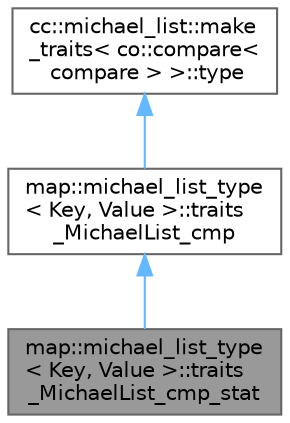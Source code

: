 digraph "map::michael_list_type&lt; Key, Value &gt;::traits_MichaelList_cmp_stat"
{
 // LATEX_PDF_SIZE
  bgcolor="transparent";
  edge [fontname=Helvetica,fontsize=10,labelfontname=Helvetica,labelfontsize=10];
  node [fontname=Helvetica,fontsize=10,shape=box,height=0.2,width=0.4];
  Node1 [id="Node000001",label="map::michael_list_type\l\< Key, Value \>::traits\l_MichaelList_cmp_stat",height=0.2,width=0.4,color="gray40", fillcolor="grey60", style="filled", fontcolor="black",tooltip=" "];
  Node2 -> Node1 [id="edge3_Node000001_Node000002",dir="back",color="steelblue1",style="solid",tooltip=" "];
  Node2 [id="Node000002",label="map::michael_list_type\l\< Key, Value \>::traits\l_MichaelList_cmp",height=0.2,width=0.4,color="gray40", fillcolor="white", style="filled",URL="$structmap_1_1michael__list__type_1_1traits___michael_list__cmp.html",tooltip=" "];
  Node3 -> Node2 [id="edge4_Node000002_Node000003",dir="back",color="steelblue1",style="solid",tooltip=" "];
  Node3 [id="Node000003",label="cc::michael_list::make\l_traits\< co::compare\<\l compare \> \>::type",height=0.2,width=0.4,color="gray40", fillcolor="white", style="filled",tooltip=" "];
}
